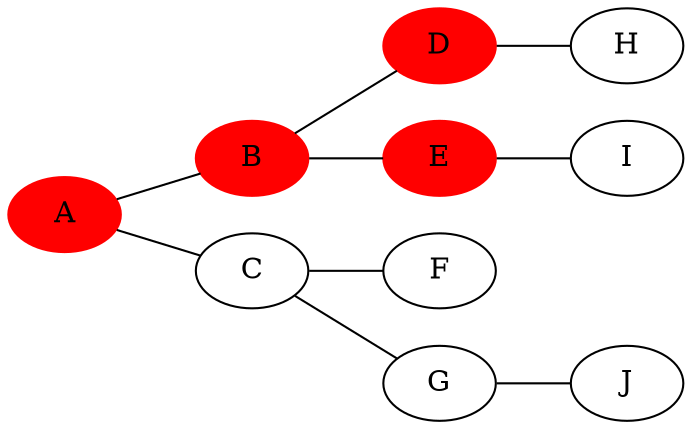graph {
 rankdir=LR;
A [style=filled, color=red];
B [style=filled, color=red];
D [style=filled, color=red];
E [style=filled, color=red];
A -- {{B C }}
B -- {{D E }}
C -- {{F G }}
D -- {{H }}
E -- {{I }}
F -- {{}}
G -- {{J }}
H -- {{}}
I -- {{}}
J -- {{}}
}
